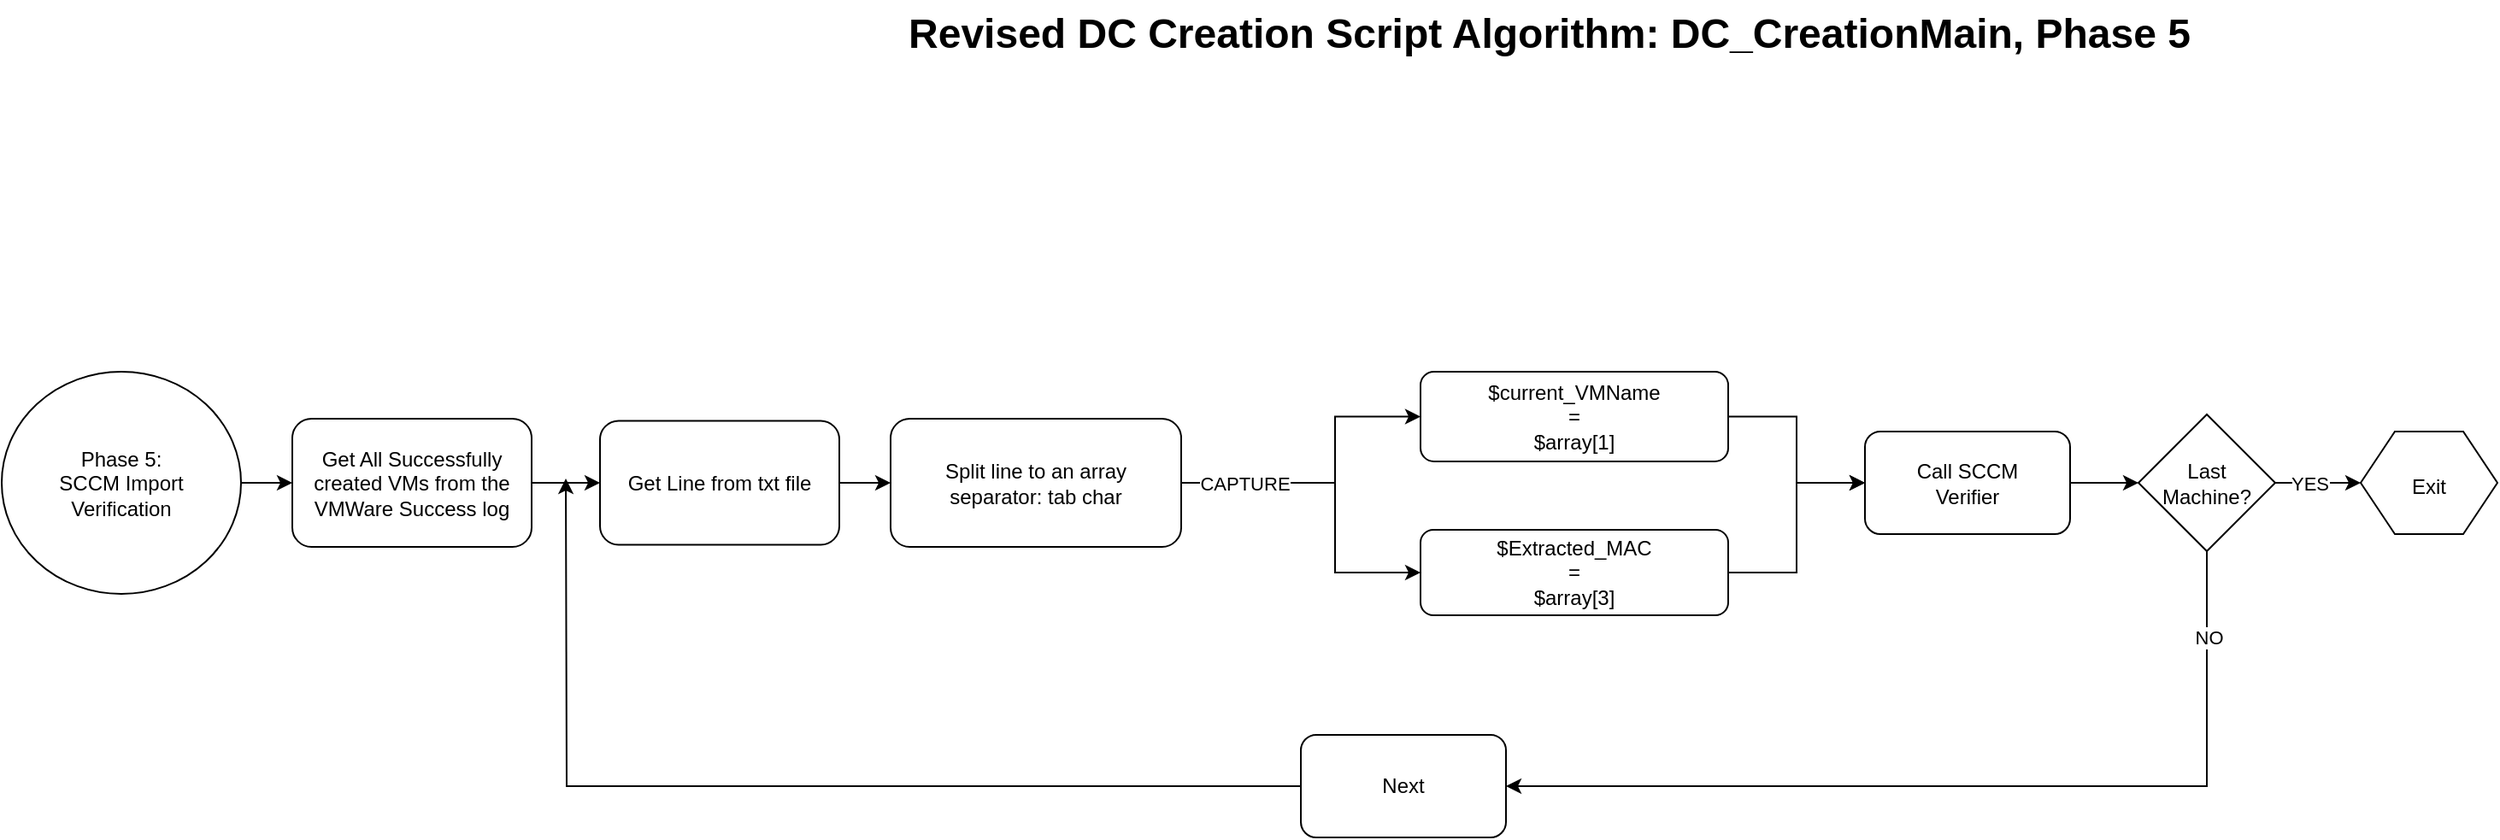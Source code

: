 <mxfile version="20.8.15" type="device"><diagram name="Page-1" id="WSGKbuVoHpJXx0BH58yG"><mxGraphModel dx="1387" dy="774" grid="1" gridSize="10" guides="1" tooltips="1" connect="1" arrows="1" fold="1" page="1" pageScale="1" pageWidth="4681" pageHeight="3300" math="0" shadow="0"><root><mxCell id="0"/><mxCell id="1" parent="0"/><mxCell id="rkiyw2_FLuHFUYTE_5j6-123" style="edgeStyle=orthogonalEdgeStyle;rounded=0;orthogonalLoop=1;jettySize=auto;html=1;fontSize=12;" parent="1" source="rkiyw2_FLuHFUYTE_5j6-11" target="rkiyw2_FLuHFUYTE_5j6-119" edge="1"><mxGeometry relative="1" as="geometry"/></mxCell><mxCell id="rkiyw2_FLuHFUYTE_5j6-11" value="Phase 5:&lt;br&gt;SCCM Import&lt;br&gt;Verification" style="ellipse;whiteSpace=wrap;html=1;fontSize=12;fillColor=default;" parent="1" vertex="1"><mxGeometry x="90" y="307.5" width="140" height="130" as="geometry"/></mxCell><mxCell id="M562vFh1pYOsYTwWUusz-9" style="edgeStyle=orthogonalEdgeStyle;rounded=0;orthogonalLoop=1;jettySize=auto;html=1;strokeColor=#000000;fontColor=#000000;startArrow=none;startFill=0;" parent="1" source="rkiyw2_FLuHFUYTE_5j6-20" target="M562vFh1pYOsYTwWUusz-4" edge="1"><mxGeometry relative="1" as="geometry"/></mxCell><mxCell id="rkiyw2_FLuHFUYTE_5j6-20" value="$Extracted_MAC&lt;br&gt;=&lt;br&gt;$array[3]" style="rounded=1;whiteSpace=wrap;html=1;fontSize=12;fillColor=none;" parent="1" vertex="1"><mxGeometry x="920" y="400" width="180" height="50" as="geometry"/></mxCell><mxCell id="M562vFh1pYOsYTwWUusz-6" style="edgeStyle=orthogonalEdgeStyle;rounded=0;orthogonalLoop=1;jettySize=auto;html=1;entryX=0;entryY=0.5;entryDx=0;entryDy=0;strokeColor=#000000;fontColor=#000000;startArrow=none;startFill=0;" parent="1" source="rkiyw2_FLuHFUYTE_5j6-28" target="M562vFh1pYOsYTwWUusz-4" edge="1"><mxGeometry relative="1" as="geometry"/></mxCell><mxCell id="rkiyw2_FLuHFUYTE_5j6-28" value="$current_VMName&lt;br&gt;=&lt;br&gt;$array[1]" style="rounded=1;whiteSpace=wrap;html=1;fontSize=12;fillColor=none;" parent="1" vertex="1"><mxGeometry x="920" y="307.5" width="180" height="52.5" as="geometry"/></mxCell><mxCell id="rkiyw2_FLuHFUYTE_5j6-115" value="&lt;font style=&quot;font-size: 24px;&quot;&gt;&lt;b&gt;Revised DC Creation Script Algorithm: DC_CreationMain, Phase 5&lt;/b&gt;&lt;/font&gt;" style="text;html=1;align=center;verticalAlign=middle;resizable=0;points=[];autosize=1;strokeColor=none;fillColor=none;fontSize=12;" parent="1" vertex="1"><mxGeometry x="610" y="90" width="770" height="40" as="geometry"/></mxCell><mxCell id="rkiyw2_FLuHFUYTE_5j6-124" style="edgeStyle=orthogonalEdgeStyle;rounded=0;orthogonalLoop=1;jettySize=auto;html=1;fontSize=12;" parent="1" source="rkiyw2_FLuHFUYTE_5j6-119" target="rkiyw2_FLuHFUYTE_5j6-120" edge="1"><mxGeometry relative="1" as="geometry"/></mxCell><mxCell id="rkiyw2_FLuHFUYTE_5j6-119" value="Get All Successfully created VMs from the&lt;br&gt;VMWare Success log" style="rounded=1;whiteSpace=wrap;html=1;fontSize=12;fillColor=default;" parent="1" vertex="1"><mxGeometry x="260" y="335" width="140" height="75" as="geometry"/></mxCell><mxCell id="M562vFh1pYOsYTwWUusz-3" style="edgeStyle=orthogonalEdgeStyle;rounded=0;orthogonalLoop=1;jettySize=auto;html=1;strokeColor=#000000;fontColor=#000000;startArrow=none;startFill=0;" parent="1" source="rkiyw2_FLuHFUYTE_5j6-120" target="rkiyw2_FLuHFUYTE_5j6-121" edge="1"><mxGeometry relative="1" as="geometry"/></mxCell><mxCell id="rkiyw2_FLuHFUYTE_5j6-120" value="Get Line from txt file" style="rounded=1;whiteSpace=wrap;html=1;fontSize=12;fillColor=default;" parent="1" vertex="1"><mxGeometry x="440" y="336.25" width="140" height="72.5" as="geometry"/></mxCell><mxCell id="xiy8xQKxRaeNBxKcY4oR-2" style="edgeStyle=orthogonalEdgeStyle;rounded=0;orthogonalLoop=1;jettySize=auto;html=1;strokeColor=#000000;fontColor=#000000;startArrow=none;startFill=0;" parent="1" source="rkiyw2_FLuHFUYTE_5j6-121" target="rkiyw2_FLuHFUYTE_5j6-20" edge="1"><mxGeometry relative="1" as="geometry"><Array as="points"><mxPoint x="870" y="373"/><mxPoint x="870" y="425"/></Array></mxGeometry></mxCell><mxCell id="M562vFh1pYOsYTwWUusz-1" style="edgeStyle=orthogonalEdgeStyle;rounded=0;orthogonalLoop=1;jettySize=auto;html=1;entryX=0;entryY=0.5;entryDx=0;entryDy=0;strokeColor=#000000;fontColor=#000000;startArrow=none;startFill=0;" parent="1" source="rkiyw2_FLuHFUYTE_5j6-121" target="rkiyw2_FLuHFUYTE_5j6-28" edge="1"><mxGeometry relative="1" as="geometry"><Array as="points"><mxPoint x="870" y="373"/><mxPoint x="870" y="334"/></Array></mxGeometry></mxCell><mxCell id="M562vFh1pYOsYTwWUusz-2" value="CAPTURE" style="edgeLabel;html=1;align=center;verticalAlign=middle;resizable=0;points=[];fontColor=#000000;" parent="M562vFh1pYOsYTwWUusz-1" vertex="1" connectable="0"><mxGeometry x="-0.743" y="-3" relative="1" as="geometry"><mxPoint x="14" y="-3" as="offset"/></mxGeometry></mxCell><mxCell id="rkiyw2_FLuHFUYTE_5j6-121" value="Split line to an array&lt;br&gt;separator: tab char" style="rounded=1;whiteSpace=wrap;html=1;fontSize=12;fillColor=default;" parent="1" vertex="1"><mxGeometry x="610" y="335" width="170" height="75" as="geometry"/></mxCell><mxCell id="M562vFh1pYOsYTwWUusz-15" style="edgeStyle=orthogonalEdgeStyle;rounded=0;orthogonalLoop=1;jettySize=auto;html=1;strokeColor=#000000;fontColor=#000000;startArrow=none;startFill=0;" parent="1" source="M562vFh1pYOsYTwWUusz-4" target="M562vFh1pYOsYTwWUusz-10" edge="1"><mxGeometry relative="1" as="geometry"/></mxCell><mxCell id="M562vFh1pYOsYTwWUusz-4" value="Call SCCM&lt;br&gt;Verifier" style="rounded=1;whiteSpace=wrap;html=1;strokeColor=#000000;strokeWidth=1;fontColor=#000000;fillColor=default;" parent="1" vertex="1"><mxGeometry x="1180" y="342.5" width="120" height="60" as="geometry"/></mxCell><mxCell id="M562vFh1pYOsYTwWUusz-13" style="edgeStyle=orthogonalEdgeStyle;rounded=0;orthogonalLoop=1;jettySize=auto;html=1;strokeColor=#000000;fontColor=#000000;startArrow=none;startFill=0;" parent="1" source="M562vFh1pYOsYTwWUusz-10" edge="1"><mxGeometry relative="1" as="geometry"><mxPoint x="1470" y="372.5" as="targetPoint"/></mxGeometry></mxCell><mxCell id="M562vFh1pYOsYTwWUusz-14" value="YES" style="edgeLabel;html=1;align=center;verticalAlign=middle;resizable=0;points=[];fontColor=#000000;" parent="M562vFh1pYOsYTwWUusz-13" vertex="1" connectable="0"><mxGeometry x="0.157" y="1" relative="1" as="geometry"><mxPoint x="-9" y="1" as="offset"/></mxGeometry></mxCell><mxCell id="M562vFh1pYOsYTwWUusz-18" style="edgeStyle=orthogonalEdgeStyle;rounded=0;orthogonalLoop=1;jettySize=auto;html=1;entryX=1;entryY=0.5;entryDx=0;entryDy=0;strokeColor=#000000;fontColor=#000000;startArrow=none;startFill=0;" parent="1" source="M562vFh1pYOsYTwWUusz-10" target="M562vFh1pYOsYTwWUusz-17" edge="1"><mxGeometry relative="1" as="geometry"><Array as="points"><mxPoint x="1380" y="550"/></Array></mxGeometry></mxCell><mxCell id="M562vFh1pYOsYTwWUusz-20" value="NO" style="edgeLabel;html=1;align=center;verticalAlign=middle;resizable=0;points=[];fontColor=#000000;" parent="M562vFh1pYOsYTwWUusz-18" vertex="1" connectable="0"><mxGeometry x="-0.002" relative="1" as="geometry"><mxPoint x="136" y="-87" as="offset"/></mxGeometry></mxCell><mxCell id="M562vFh1pYOsYTwWUusz-10" value="Last&lt;br&gt;Machine?" style="rhombus;whiteSpace=wrap;html=1;strokeColor=#000000;strokeWidth=1;fontColor=#000000;fillColor=default;" parent="1" vertex="1"><mxGeometry x="1340" y="332.5" width="80" height="80" as="geometry"/></mxCell><mxCell id="M562vFh1pYOsYTwWUusz-19" style="edgeStyle=orthogonalEdgeStyle;rounded=0;orthogonalLoop=1;jettySize=auto;html=1;strokeColor=#000000;fontColor=#000000;startArrow=none;startFill=0;" parent="1" source="M562vFh1pYOsYTwWUusz-17" edge="1"><mxGeometry relative="1" as="geometry"><mxPoint x="420" y="370" as="targetPoint"/></mxGeometry></mxCell><mxCell id="M562vFh1pYOsYTwWUusz-17" value="Next" style="rounded=1;whiteSpace=wrap;html=1;strokeColor=#000000;strokeWidth=1;fontColor=#000000;fillColor=default;" parent="1" vertex="1"><mxGeometry x="850" y="520" width="120" height="60" as="geometry"/></mxCell><mxCell id="T3vgBvVjpoMiIUJ60wOJ-1" value="&lt;font style=&quot;font-size: 12px;&quot;&gt;Exit&lt;/font&gt;" style="shape=hexagon;perimeter=hexagonPerimeter2;whiteSpace=wrap;html=1;fixedSize=1;strokeColor=#000000;strokeWidth=1;fontSize=19;fontColor=#000000;fillColor=default;" vertex="1" parent="1"><mxGeometry x="1470" y="342.5" width="80" height="60" as="geometry"/></mxCell></root></mxGraphModel></diagram></mxfile>